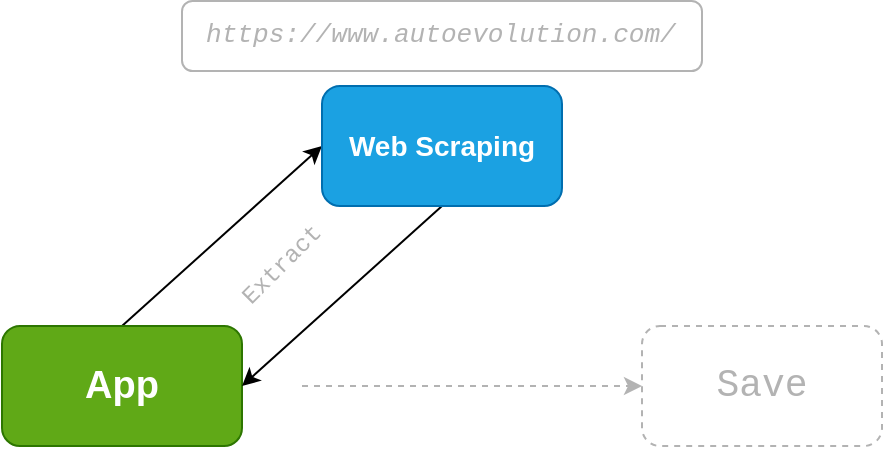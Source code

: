 <mxfile version="13.0.1" type="device"><diagram id="KpiIETv9YXHHKL58PuOt" name="Page-1"><mxGraphModel dx="1422" dy="806" grid="1" gridSize="10" guides="1" tooltips="1" connect="1" arrows="1" fold="1" page="1" pageScale="1" pageWidth="850" pageHeight="1100" math="0" shadow="0"><root><mxCell id="0"/><mxCell id="1" parent="0"/><mxCell id="zYdF_hSTE_RPOt70Ot1W-10" value="" style="rounded=1;whiteSpace=wrap;html=1;strokeColor=#B3B3B3;fontFamily=Courier New;fontColor=#B3B3B3;" vertex="1" parent="1"><mxGeometry x="210" y="117.5" width="260" height="35" as="geometry"/></mxCell><mxCell id="zYdF_hSTE_RPOt70Ot1W-4" style="rounded=0;orthogonalLoop=1;jettySize=auto;html=1;exitX=0.5;exitY=0;exitDx=0;exitDy=0;entryX=0;entryY=0.5;entryDx=0;entryDy=0;fontFamily=Courier New;fontColor=#B3B3B3;" edge="1" parent="1" source="zYdF_hSTE_RPOt70Ot1W-1" target="zYdF_hSTE_RPOt70Ot1W-2"><mxGeometry relative="1" as="geometry"/></mxCell><mxCell id="zYdF_hSTE_RPOt70Ot1W-9" style="edgeStyle=none;rounded=0;orthogonalLoop=1;jettySize=auto;html=1;entryX=0;entryY=0.5;entryDx=0;entryDy=0;fontFamily=Courier New;fontColor=#B3B3B3;dashed=1;strokeColor=#B3B3B3;" edge="1" parent="1" target="zYdF_hSTE_RPOt70Ot1W-7"><mxGeometry relative="1" as="geometry"><mxPoint x="270" y="310" as="sourcePoint"/></mxGeometry></mxCell><mxCell id="zYdF_hSTE_RPOt70Ot1W-1" value="App" style="rounded=1;whiteSpace=wrap;html=1;fillColor=#60a917;strokeColor=#2D7600;fontColor=#ffffff;fontStyle=1;fontSize=19;" vertex="1" parent="1"><mxGeometry x="120" y="280" width="120" height="60" as="geometry"/></mxCell><mxCell id="zYdF_hSTE_RPOt70Ot1W-5" style="edgeStyle=none;rounded=0;orthogonalLoop=1;jettySize=auto;html=1;exitX=0.5;exitY=1;exitDx=0;exitDy=0;entryX=1;entryY=0.5;entryDx=0;entryDy=0;fontFamily=Courier New;fontColor=#B3B3B3;" edge="1" parent="1" source="zYdF_hSTE_RPOt70Ot1W-2" target="zYdF_hSTE_RPOt70Ot1W-1"><mxGeometry relative="1" as="geometry"/></mxCell><mxCell id="zYdF_hSTE_RPOt70Ot1W-2" value="Web Scraping" style="rounded=1;whiteSpace=wrap;html=1;fillColor=#1ba1e2;strokeColor=#006EAF;fontColor=#ffffff;fontStyle=1;fontSize=14;" vertex="1" parent="1"><mxGeometry x="280" y="160" width="120" height="60" as="geometry"/></mxCell><mxCell id="zYdF_hSTE_RPOt70Ot1W-3" value="&lt;meta http-equiv=&quot;content-type&quot; content=&quot;text/html; charset=UTF-8&quot;&gt;&lt;div style=&quot;font-size: 9.8pt;&quot;&gt;&lt;span style=&quot;&quot;&gt;https://www.autoevolution.com/&lt;/span&gt;&lt;/div&gt;" style="text;whiteSpace=wrap;html=1;fontFamily=Courier New;fontStyle=2;fontColor=#B3B3B3;" vertex="1" parent="1"><mxGeometry x="220" y="120" width="240" height="30" as="geometry"/></mxCell><mxCell id="zYdF_hSTE_RPOt70Ot1W-6" value="Extract" style="text;html=1;align=center;verticalAlign=middle;resizable=0;points=[];autosize=1;fontFamily=Courier New;fontColor=#B3B3B3;rotation=-45;" vertex="1" parent="1"><mxGeometry x="225" y="240" width="70" height="20" as="geometry"/></mxCell><mxCell id="zYdF_hSTE_RPOt70Ot1W-7" value="Save" style="rounded=1;whiteSpace=wrap;html=1;fontFamily=Courier New;fontColor=#B3B3B3;dashed=1;strokeColor=#B3B3B3;fontSize=19;" vertex="1" parent="1"><mxGeometry x="440" y="280" width="120" height="60" as="geometry"/></mxCell><mxCell id="zYdF_hSTE_RPOt70Ot1W-11" style="edgeStyle=none;rounded=0;orthogonalLoop=1;jettySize=auto;html=1;exitX=0.5;exitY=1;exitDx=0;exitDy=0;dashed=1;strokeColor=#B3B3B3;fontFamily=Courier New;fontColor=#B3B3B3;" edge="1" parent="1" source="zYdF_hSTE_RPOt70Ot1W-3" target="zYdF_hSTE_RPOt70Ot1W-3"><mxGeometry relative="1" as="geometry"/></mxCell></root></mxGraphModel></diagram></mxfile>